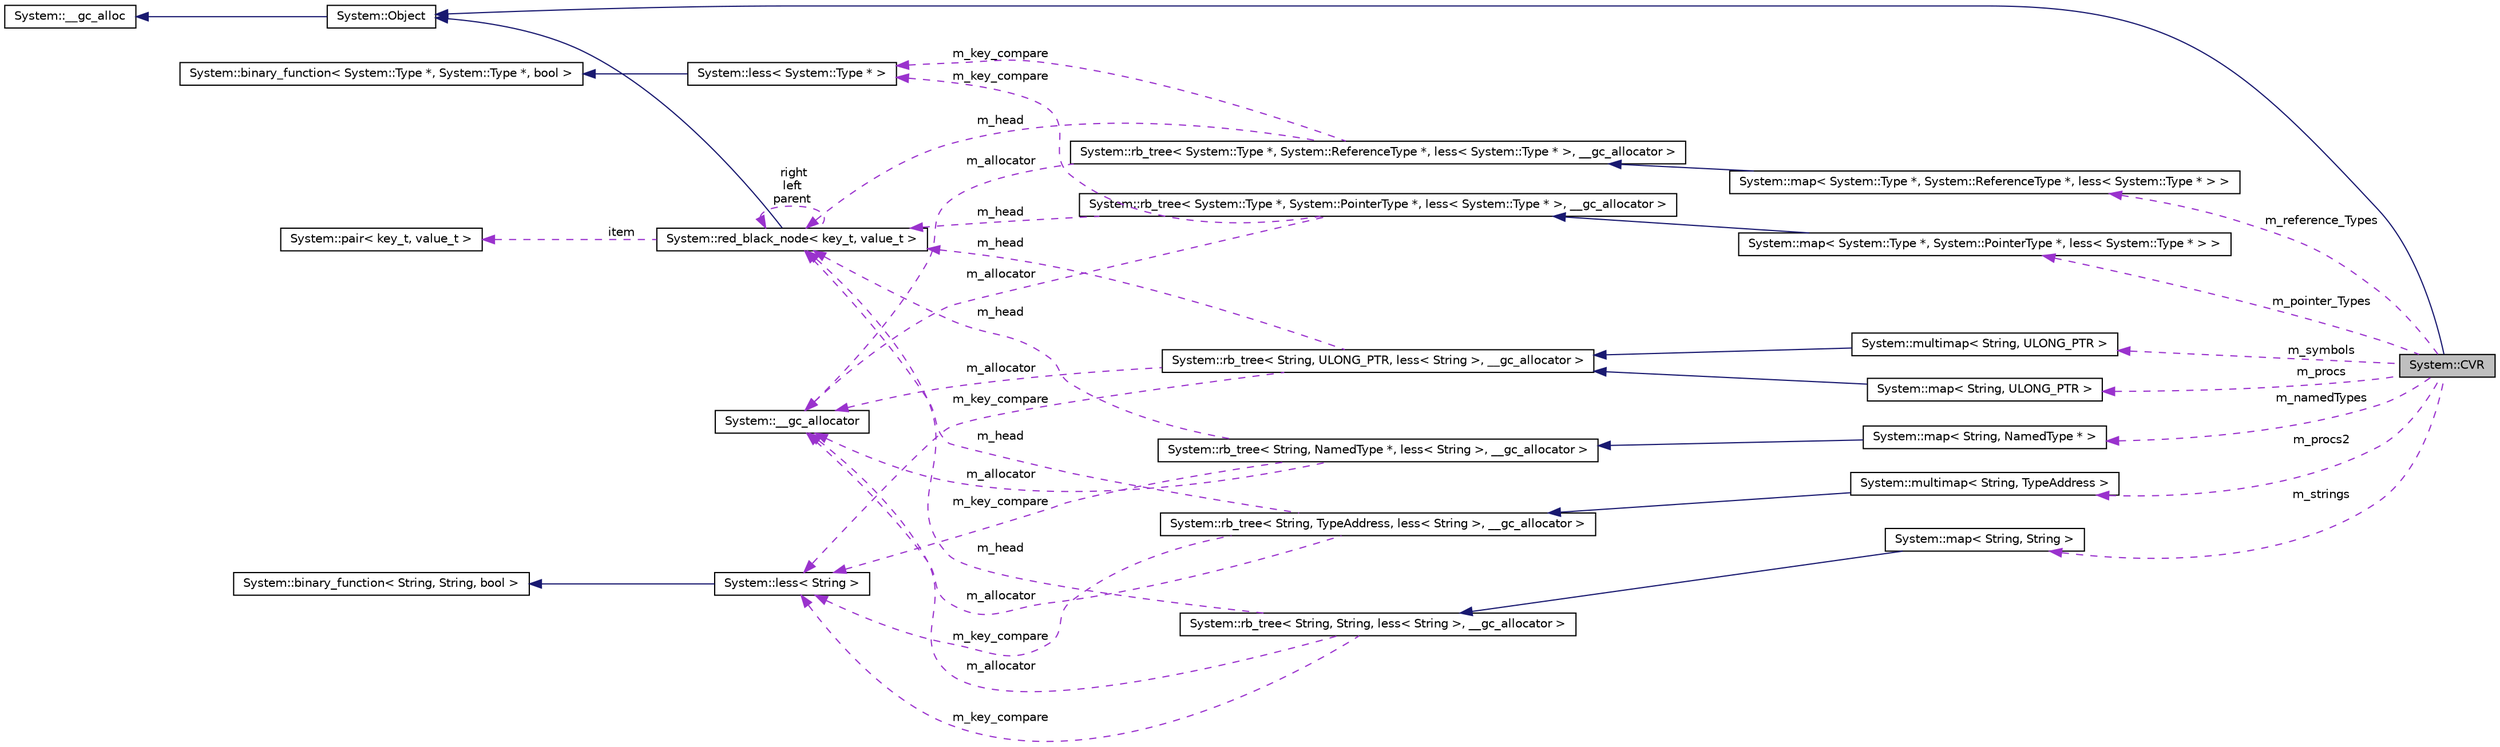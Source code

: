 digraph G
{
  edge [fontname="Helvetica",fontsize="10",labelfontname="Helvetica",labelfontsize="10"];
  node [fontname="Helvetica",fontsize="10",shape=record];
  rankdir="LR";
  Node1 [label="System::CVR",height=0.2,width=0.4,color="black", fillcolor="grey75", style="filled" fontcolor="black"];
  Node2 -> Node1 [dir="back",color="midnightblue",fontsize="10",style="solid",fontname="Helvetica"];
  Node2 [label="System::Object",height=0.2,width=0.4,color="black", fillcolor="white", style="filled",URL="$class_system_1_1_object.html"];
  Node3 -> Node2 [dir="back",color="midnightblue",fontsize="10",style="solid",fontname="Helvetica"];
  Node3 [label="System::__gc_alloc",height=0.2,width=0.4,color="black", fillcolor="white", style="filled",URL="$class_system_1_1____gc__alloc.html"];
  Node4 -> Node1 [dir="back",color="darkorchid3",fontsize="10",style="dashed",label=" m_symbols" ,fontname="Helvetica"];
  Node4 [label="System::multimap\< String, ULONG_PTR \>",height=0.2,width=0.4,color="black", fillcolor="white", style="filled",URL="$class_system_1_1multimap.html"];
  Node5 -> Node4 [dir="back",color="midnightblue",fontsize="10",style="solid",fontname="Helvetica"];
  Node5 [label="System::rb_tree\< String, ULONG_PTR, less\< String \>, __gc_allocator \>",height=0.2,width=0.4,color="black", fillcolor="white", style="filled",URL="$class_system_1_1rb__tree.html"];
  Node6 -> Node5 [dir="back",color="darkorchid3",fontsize="10",style="dashed",label=" m_allocator" ,fontname="Helvetica"];
  Node6 [label="System::__gc_allocator",height=0.2,width=0.4,color="black", fillcolor="white", style="filled",URL="$class_system_1_1____gc__allocator.html"];
  Node7 -> Node5 [dir="back",color="darkorchid3",fontsize="10",style="dashed",label=" m_key_compare" ,fontname="Helvetica"];
  Node7 [label="System::less\< String \>",height=0.2,width=0.4,color="black", fillcolor="white", style="filled",URL="$class_system_1_1less_3_01_string_01_4.html"];
  Node8 -> Node7 [dir="back",color="midnightblue",fontsize="10",style="solid",fontname="Helvetica"];
  Node8 [label="System::binary_function\< String, String, bool \>",height=0.2,width=0.4,color="black", fillcolor="white", style="filled",URL="$class_system_1_1binary__function.html"];
  Node9 -> Node5 [dir="back",color="darkorchid3",fontsize="10",style="dashed",label=" m_head" ,fontname="Helvetica"];
  Node9 [label="System::red_black_node\< key_t, value_t \>",height=0.2,width=0.4,color="black", fillcolor="white", style="filled",URL="$class_system_1_1red__black__node.html"];
  Node2 -> Node9 [dir="back",color="midnightblue",fontsize="10",style="solid",fontname="Helvetica"];
  Node9 -> Node9 [dir="back",color="darkorchid3",fontsize="10",style="dashed",label=" right\nleft\nparent" ,fontname="Helvetica"];
  Node10 -> Node9 [dir="back",color="darkorchid3",fontsize="10",style="dashed",label=" item" ,fontname="Helvetica"];
  Node10 [label="System::pair\< key_t, value_t \>",height=0.2,width=0.4,color="black", fillcolor="white", style="filled",URL="$class_system_1_1pair.html"];
  Node11 -> Node1 [dir="back",color="darkorchid3",fontsize="10",style="dashed",label=" m_procs2" ,fontname="Helvetica"];
  Node11 [label="System::multimap\< String, TypeAddress \>",height=0.2,width=0.4,color="black", fillcolor="white", style="filled",URL="$class_system_1_1multimap.html"];
  Node12 -> Node11 [dir="back",color="midnightblue",fontsize="10",style="solid",fontname="Helvetica"];
  Node12 [label="System::rb_tree\< String, TypeAddress, less\< String \>, __gc_allocator \>",height=0.2,width=0.4,color="black", fillcolor="white", style="filled",URL="$class_system_1_1rb__tree.html"];
  Node6 -> Node12 [dir="back",color="darkorchid3",fontsize="10",style="dashed",label=" m_allocator" ,fontname="Helvetica"];
  Node7 -> Node12 [dir="back",color="darkorchid3",fontsize="10",style="dashed",label=" m_key_compare" ,fontname="Helvetica"];
  Node9 -> Node12 [dir="back",color="darkorchid3",fontsize="10",style="dashed",label=" m_head" ,fontname="Helvetica"];
  Node13 -> Node1 [dir="back",color="darkorchid3",fontsize="10",style="dashed",label=" m_pointer_Types" ,fontname="Helvetica"];
  Node13 [label="System::map\< System::Type *, System::PointerType *, less\< System::Type * \> \>",height=0.2,width=0.4,color="black", fillcolor="white", style="filled",URL="$class_system_1_1map.html"];
  Node14 -> Node13 [dir="back",color="midnightblue",fontsize="10",style="solid",fontname="Helvetica"];
  Node14 [label="System::rb_tree\< System::Type *, System::PointerType *, less\< System::Type * \>, __gc_allocator \>",height=0.2,width=0.4,color="black", fillcolor="white", style="filled",URL="$class_system_1_1rb__tree.html"];
  Node6 -> Node14 [dir="back",color="darkorchid3",fontsize="10",style="dashed",label=" m_allocator" ,fontname="Helvetica"];
  Node15 -> Node14 [dir="back",color="darkorchid3",fontsize="10",style="dashed",label=" m_key_compare" ,fontname="Helvetica"];
  Node15 [label="System::less\< System::Type * \>",height=0.2,width=0.4,color="black", fillcolor="white", style="filled",URL="$class_system_1_1less.html"];
  Node16 -> Node15 [dir="back",color="midnightblue",fontsize="10",style="solid",fontname="Helvetica"];
  Node16 [label="System::binary_function\< System::Type *, System::Type *, bool \>",height=0.2,width=0.4,color="black", fillcolor="white", style="filled",URL="$class_system_1_1binary__function.html"];
  Node9 -> Node14 [dir="back",color="darkorchid3",fontsize="10",style="dashed",label=" m_head" ,fontname="Helvetica"];
  Node17 -> Node1 [dir="back",color="darkorchid3",fontsize="10",style="dashed",label=" m_reference_Types" ,fontname="Helvetica"];
  Node17 [label="System::map\< System::Type *, System::ReferenceType *, less\< System::Type * \> \>",height=0.2,width=0.4,color="black", fillcolor="white", style="filled",URL="$class_system_1_1map.html"];
  Node18 -> Node17 [dir="back",color="midnightblue",fontsize="10",style="solid",fontname="Helvetica"];
  Node18 [label="System::rb_tree\< System::Type *, System::ReferenceType *, less\< System::Type * \>, __gc_allocator \>",height=0.2,width=0.4,color="black", fillcolor="white", style="filled",URL="$class_system_1_1rb__tree.html"];
  Node6 -> Node18 [dir="back",color="darkorchid3",fontsize="10",style="dashed",label=" m_allocator" ,fontname="Helvetica"];
  Node15 -> Node18 [dir="back",color="darkorchid3",fontsize="10",style="dashed",label=" m_key_compare" ,fontname="Helvetica"];
  Node9 -> Node18 [dir="back",color="darkorchid3",fontsize="10",style="dashed",label=" m_head" ,fontname="Helvetica"];
  Node19 -> Node1 [dir="back",color="darkorchid3",fontsize="10",style="dashed",label=" m_strings" ,fontname="Helvetica"];
  Node19 [label="System::map\< String, String \>",height=0.2,width=0.4,color="black", fillcolor="white", style="filled",URL="$class_system_1_1map.html"];
  Node20 -> Node19 [dir="back",color="midnightblue",fontsize="10",style="solid",fontname="Helvetica"];
  Node20 [label="System::rb_tree\< String, String, less\< String \>, __gc_allocator \>",height=0.2,width=0.4,color="black", fillcolor="white", style="filled",URL="$class_system_1_1rb__tree.html"];
  Node6 -> Node20 [dir="back",color="darkorchid3",fontsize="10",style="dashed",label=" m_allocator" ,fontname="Helvetica"];
  Node7 -> Node20 [dir="back",color="darkorchid3",fontsize="10",style="dashed",label=" m_key_compare" ,fontname="Helvetica"];
  Node9 -> Node20 [dir="back",color="darkorchid3",fontsize="10",style="dashed",label=" m_head" ,fontname="Helvetica"];
  Node21 -> Node1 [dir="back",color="darkorchid3",fontsize="10",style="dashed",label=" m_procs" ,fontname="Helvetica"];
  Node21 [label="System::map\< String, ULONG_PTR \>",height=0.2,width=0.4,color="black", fillcolor="white", style="filled",URL="$class_system_1_1map.html"];
  Node5 -> Node21 [dir="back",color="midnightblue",fontsize="10",style="solid",fontname="Helvetica"];
  Node22 -> Node1 [dir="back",color="darkorchid3",fontsize="10",style="dashed",label=" m_namedTypes" ,fontname="Helvetica"];
  Node22 [label="System::map\< String, NamedType * \>",height=0.2,width=0.4,color="black", fillcolor="white", style="filled",URL="$class_system_1_1map.html"];
  Node23 -> Node22 [dir="back",color="midnightblue",fontsize="10",style="solid",fontname="Helvetica"];
  Node23 [label="System::rb_tree\< String, NamedType *, less\< String \>, __gc_allocator \>",height=0.2,width=0.4,color="black", fillcolor="white", style="filled",URL="$class_system_1_1rb__tree.html"];
  Node6 -> Node23 [dir="back",color="darkorchid3",fontsize="10",style="dashed",label=" m_allocator" ,fontname="Helvetica"];
  Node7 -> Node23 [dir="back",color="darkorchid3",fontsize="10",style="dashed",label=" m_key_compare" ,fontname="Helvetica"];
  Node9 -> Node23 [dir="back",color="darkorchid3",fontsize="10",style="dashed",label=" m_head" ,fontname="Helvetica"];
}
